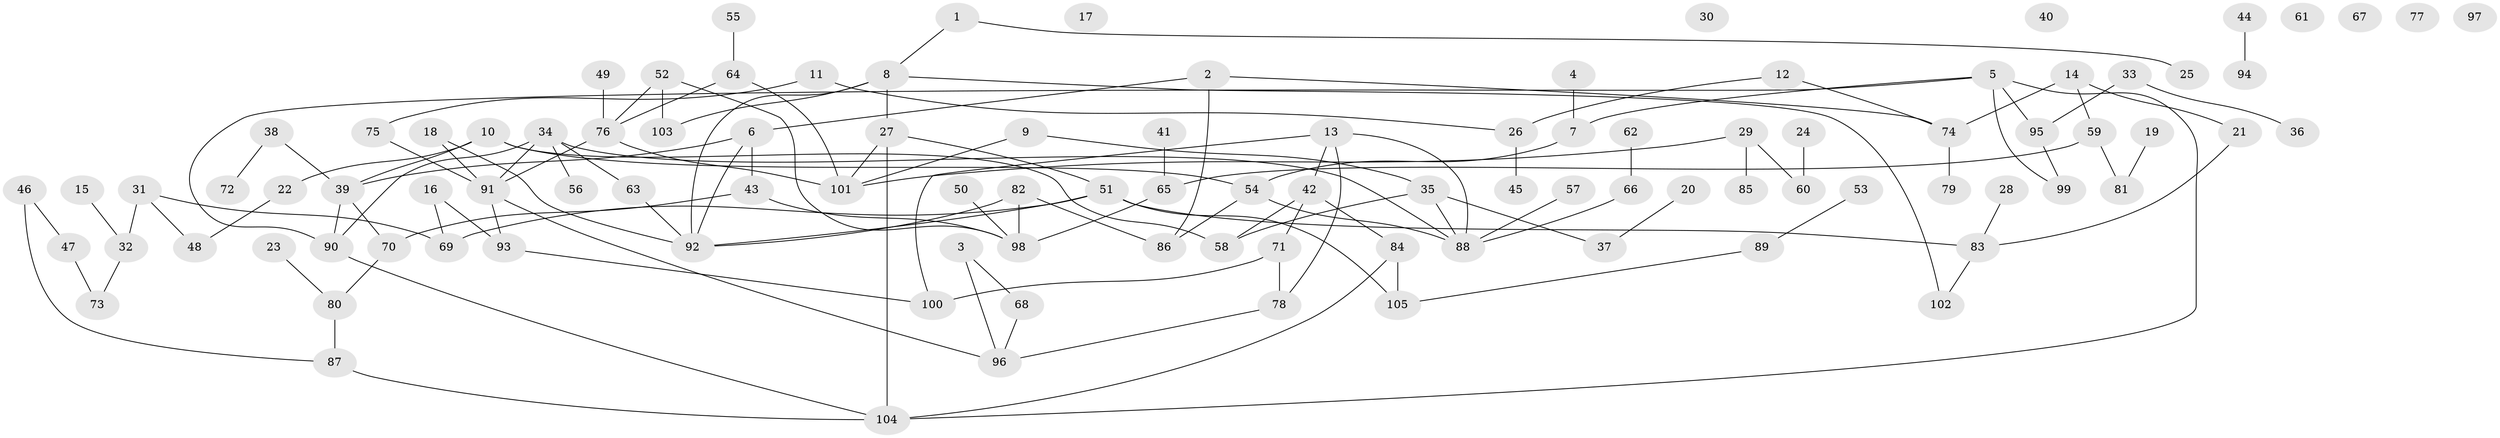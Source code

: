 // Generated by graph-tools (version 1.1) at 2025/25/03/09/25 03:25:14]
// undirected, 105 vertices, 130 edges
graph export_dot {
graph [start="1"]
  node [color=gray90,style=filled];
  1;
  2;
  3;
  4;
  5;
  6;
  7;
  8;
  9;
  10;
  11;
  12;
  13;
  14;
  15;
  16;
  17;
  18;
  19;
  20;
  21;
  22;
  23;
  24;
  25;
  26;
  27;
  28;
  29;
  30;
  31;
  32;
  33;
  34;
  35;
  36;
  37;
  38;
  39;
  40;
  41;
  42;
  43;
  44;
  45;
  46;
  47;
  48;
  49;
  50;
  51;
  52;
  53;
  54;
  55;
  56;
  57;
  58;
  59;
  60;
  61;
  62;
  63;
  64;
  65;
  66;
  67;
  68;
  69;
  70;
  71;
  72;
  73;
  74;
  75;
  76;
  77;
  78;
  79;
  80;
  81;
  82;
  83;
  84;
  85;
  86;
  87;
  88;
  89;
  90;
  91;
  92;
  93;
  94;
  95;
  96;
  97;
  98;
  99;
  100;
  101;
  102;
  103;
  104;
  105;
  1 -- 8;
  1 -- 25;
  2 -- 6;
  2 -- 74;
  2 -- 86;
  3 -- 68;
  3 -- 96;
  4 -- 7;
  5 -- 7;
  5 -- 90;
  5 -- 95;
  5 -- 99;
  5 -- 104;
  6 -- 39;
  6 -- 43;
  6 -- 92;
  7 -- 54;
  8 -- 27;
  8 -- 92;
  8 -- 102;
  8 -- 103;
  9 -- 35;
  9 -- 101;
  10 -- 22;
  10 -- 39;
  10 -- 54;
  10 -- 58;
  11 -- 26;
  11 -- 75;
  12 -- 26;
  12 -- 74;
  13 -- 42;
  13 -- 78;
  13 -- 88;
  13 -- 100;
  14 -- 21;
  14 -- 59;
  14 -- 74;
  15 -- 32;
  16 -- 69;
  16 -- 93;
  18 -- 91;
  18 -- 92;
  19 -- 81;
  20 -- 37;
  21 -- 83;
  22 -- 48;
  23 -- 80;
  24 -- 60;
  26 -- 45;
  27 -- 51;
  27 -- 101;
  27 -- 104;
  28 -- 83;
  29 -- 60;
  29 -- 85;
  29 -- 101;
  31 -- 32;
  31 -- 48;
  31 -- 69;
  32 -- 73;
  33 -- 36;
  33 -- 95;
  34 -- 56;
  34 -- 63;
  34 -- 88;
  34 -- 90;
  34 -- 91;
  35 -- 37;
  35 -- 58;
  35 -- 88;
  38 -- 39;
  38 -- 72;
  39 -- 70;
  39 -- 90;
  41 -- 65;
  42 -- 58;
  42 -- 71;
  42 -- 84;
  43 -- 70;
  43 -- 98;
  44 -- 94;
  46 -- 47;
  46 -- 87;
  47 -- 73;
  49 -- 76;
  50 -- 98;
  51 -- 69;
  51 -- 83;
  51 -- 92;
  51 -- 105;
  52 -- 76;
  52 -- 98;
  52 -- 103;
  53 -- 89;
  54 -- 86;
  54 -- 88;
  55 -- 64;
  57 -- 88;
  59 -- 65;
  59 -- 81;
  62 -- 66;
  63 -- 92;
  64 -- 76;
  64 -- 101;
  65 -- 98;
  66 -- 88;
  68 -- 96;
  70 -- 80;
  71 -- 78;
  71 -- 100;
  74 -- 79;
  75 -- 91;
  76 -- 91;
  76 -- 101;
  78 -- 96;
  80 -- 87;
  82 -- 86;
  82 -- 92;
  82 -- 98;
  83 -- 102;
  84 -- 104;
  84 -- 105;
  87 -- 104;
  89 -- 105;
  90 -- 104;
  91 -- 93;
  91 -- 96;
  93 -- 100;
  95 -- 99;
}
